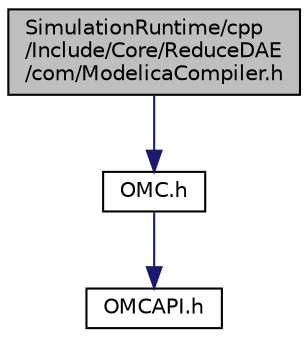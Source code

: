 digraph "SimulationRuntime/cpp/Include/Core/ReduceDAE/com/ModelicaCompiler.h"
{
  edge [fontname="Helvetica",fontsize="10",labelfontname="Helvetica",labelfontsize="10"];
  node [fontname="Helvetica",fontsize="10",shape=record];
  Node0 [label="SimulationRuntime/cpp\l/Include/Core/ReduceDAE\l/com/ModelicaCompiler.h",height=0.2,width=0.4,color="black", fillcolor="grey75", style="filled", fontcolor="black"];
  Node0 -> Node1 [color="midnightblue",fontsize="10",style="solid",fontname="Helvetica"];
  Node1 [label="OMC.h",height=0.2,width=0.4,color="black", fillcolor="white", style="filled",URL="$d6/d75/_o_m_c_8h.html",tooltip="Interface for calls to OpenModelica Compiler(omc) "];
  Node1 -> Node2 [color="midnightblue",fontsize="10",style="solid",fontname="Helvetica"];
  Node2 [label="OMCAPI.h",height=0.2,width=0.4,color="black", fillcolor="white", style="filled",URL="$d5/d04/_o_m_c_a_p_i_8h.html"];
}
